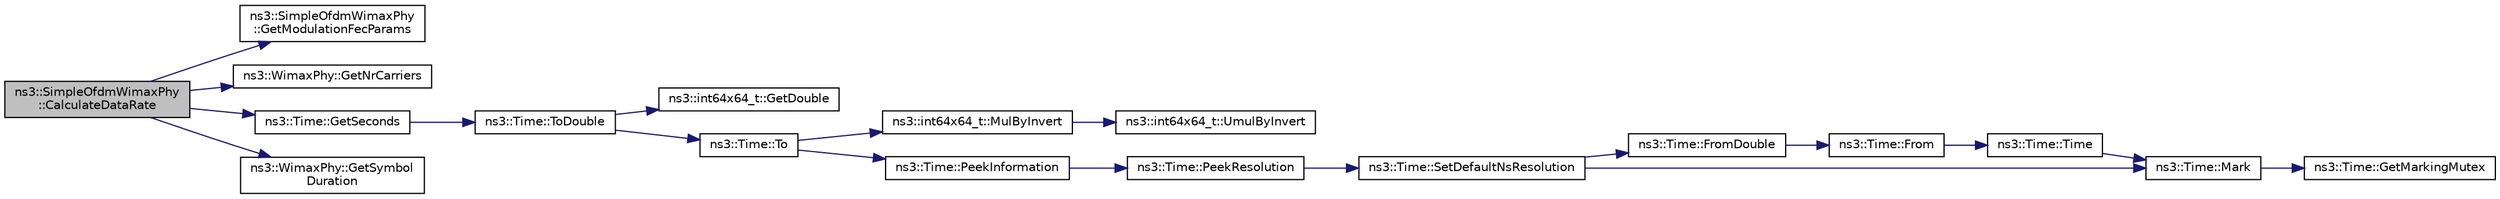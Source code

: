 digraph "ns3::SimpleOfdmWimaxPhy::CalculateDataRate"
{
 // LATEX_PDF_SIZE
  edge [fontname="Helvetica",fontsize="10",labelfontname="Helvetica",labelfontsize="10"];
  node [fontname="Helvetica",fontsize="10",shape=record];
  rankdir="LR";
  Node1 [label="ns3::SimpleOfdmWimaxPhy\l::CalculateDataRate",height=0.2,width=0.4,color="black", fillcolor="grey75", style="filled", fontcolor="black",tooltip="Calculate data rate."];
  Node1 -> Node2 [color="midnightblue",fontsize="10",style="solid",fontname="Helvetica"];
  Node2 [label="ns3::SimpleOfdmWimaxPhy\l::GetModulationFecParams",height=0.2,width=0.4,color="black", fillcolor="white", style="filled",URL="$classns3_1_1_simple_ofdm_wimax_phy.html#a007692d41f8eff4616e99ef579e51115",tooltip="Get moduleation FEC parameters."];
  Node1 -> Node3 [color="midnightblue",fontsize="10",style="solid",fontname="Helvetica"];
  Node3 [label="ns3::WimaxPhy::GetNrCarriers",height=0.2,width=0.4,color="black", fillcolor="white", style="filled",URL="$classns3_1_1_wimax_phy.html#a00f065141dc4ea32a0f0496329ba512d",tooltip="Get the number of carriers in the physical frame."];
  Node1 -> Node4 [color="midnightblue",fontsize="10",style="solid",fontname="Helvetica"];
  Node4 [label="ns3::Time::GetSeconds",height=0.2,width=0.4,color="black", fillcolor="white", style="filled",URL="$classns3_1_1_time.html#a27cb7c22324e0447740929b024dbeb66",tooltip="Get an approximation of the time stored in this instance in the indicated unit."];
  Node4 -> Node5 [color="midnightblue",fontsize="10",style="solid",fontname="Helvetica"];
  Node5 [label="ns3::Time::ToDouble",height=0.2,width=0.4,color="black", fillcolor="white", style="filled",URL="$classns3_1_1_time.html#a1f1f3acb86e4ed17643ef4a9ed1564fe",tooltip="Get the Time value expressed in a particular unit."];
  Node5 -> Node6 [color="midnightblue",fontsize="10",style="solid",fontname="Helvetica"];
  Node6 [label="ns3::int64x64_t::GetDouble",height=0.2,width=0.4,color="black", fillcolor="white", style="filled",URL="$classns3_1_1int64x64__t.html#ad4fd5a21e426f206aca10112cf5f4948",tooltip="Get this value as a double."];
  Node5 -> Node7 [color="midnightblue",fontsize="10",style="solid",fontname="Helvetica"];
  Node7 [label="ns3::Time::To",height=0.2,width=0.4,color="black", fillcolor="white", style="filled",URL="$classns3_1_1_time.html#a0d851a1d99e3bc29625cc91cbf15e039",tooltip="Get the Time value expressed in a particular unit."];
  Node7 -> Node8 [color="midnightblue",fontsize="10",style="solid",fontname="Helvetica"];
  Node8 [label="ns3::int64x64_t::MulByInvert",height=0.2,width=0.4,color="black", fillcolor="white", style="filled",URL="$classns3_1_1int64x64__t.html#a57c020ccad8624bebf8f1ab8f6bb1e6e",tooltip="Multiply this value by a Q0.128 value, presumably representing an inverse, completing a division oper..."];
  Node8 -> Node9 [color="midnightblue",fontsize="10",style="solid",fontname="Helvetica"];
  Node9 [label="ns3::int64x64_t::UmulByInvert",height=0.2,width=0.4,color="black", fillcolor="white", style="filled",URL="$classns3_1_1int64x64__t.html#a6dfa79f7e54b1abb53c80724a73276af",tooltip="Unsigned multiplication of Q64.64 and Q0.128 values."];
  Node7 -> Node10 [color="midnightblue",fontsize="10",style="solid",fontname="Helvetica"];
  Node10 [label="ns3::Time::PeekInformation",height=0.2,width=0.4,color="black", fillcolor="white", style="filled",URL="$classns3_1_1_time.html#a0b023c55c20582aa7c1781aacf128034",tooltip="Get the Information record for timeUnit for the current Resolution."];
  Node10 -> Node11 [color="midnightblue",fontsize="10",style="solid",fontname="Helvetica"];
  Node11 [label="ns3::Time::PeekResolution",height=0.2,width=0.4,color="black", fillcolor="white", style="filled",URL="$classns3_1_1_time.html#a963e53522278fcbdf1ab9f7adbd0f5d6",tooltip="Get the current Resolution."];
  Node11 -> Node12 [color="midnightblue",fontsize="10",style="solid",fontname="Helvetica"];
  Node12 [label="ns3::Time::SetDefaultNsResolution",height=0.2,width=0.4,color="black", fillcolor="white", style="filled",URL="$classns3_1_1_time.html#a6a872e62f71dfa817fef2c549473d980",tooltip="Set the default resolution."];
  Node12 -> Node13 [color="midnightblue",fontsize="10",style="solid",fontname="Helvetica"];
  Node13 [label="ns3::Time::FromDouble",height=0.2,width=0.4,color="black", fillcolor="white", style="filled",URL="$classns3_1_1_time.html#a60e845f4a74e62495b86356afe604cb4",tooltip="Create a Time equal to value in unit unit."];
  Node13 -> Node14 [color="midnightblue",fontsize="10",style="solid",fontname="Helvetica"];
  Node14 [label="ns3::Time::From",height=0.2,width=0.4,color="black", fillcolor="white", style="filled",URL="$classns3_1_1_time.html#a34e4acc13d0e08cc8cb9cd3b838b9baf",tooltip="Create a Time in the current unit."];
  Node14 -> Node15 [color="midnightblue",fontsize="10",style="solid",fontname="Helvetica"];
  Node15 [label="ns3::Time::Time",height=0.2,width=0.4,color="black", fillcolor="white", style="filled",URL="$classns3_1_1_time.html#a8a39dc1b8cbbd7fe6d940e492d1b925e",tooltip="Default constructor, with value 0."];
  Node15 -> Node16 [color="midnightblue",fontsize="10",style="solid",fontname="Helvetica"];
  Node16 [label="ns3::Time::Mark",height=0.2,width=0.4,color="black", fillcolor="white", style="filled",URL="$classns3_1_1_time.html#aa7eef2a1119c1c4855d99f1e83d44c54",tooltip="Record a Time instance with the MarkedTimes."];
  Node16 -> Node17 [color="midnightblue",fontsize="10",style="solid",fontname="Helvetica"];
  Node17 [label="ns3::Time::GetMarkingMutex",height=0.2,width=0.4,color="black", fillcolor="white", style="filled",URL="$classns3_1_1_time.html#addd8e672203391b3ae98ee475ce05272",tooltip=" "];
  Node12 -> Node16 [color="midnightblue",fontsize="10",style="solid",fontname="Helvetica"];
  Node1 -> Node18 [color="midnightblue",fontsize="10",style="solid",fontname="Helvetica"];
  Node18 [label="ns3::WimaxPhy::GetSymbol\lDuration",height=0.2,width=0.4,color="black", fillcolor="white", style="filled",URL="$classns3_1_1_wimax_phy.html#a1fbddcb245055fa517850ba435e8fe4c",tooltip="Get the OFDM symbol duration."];
}
